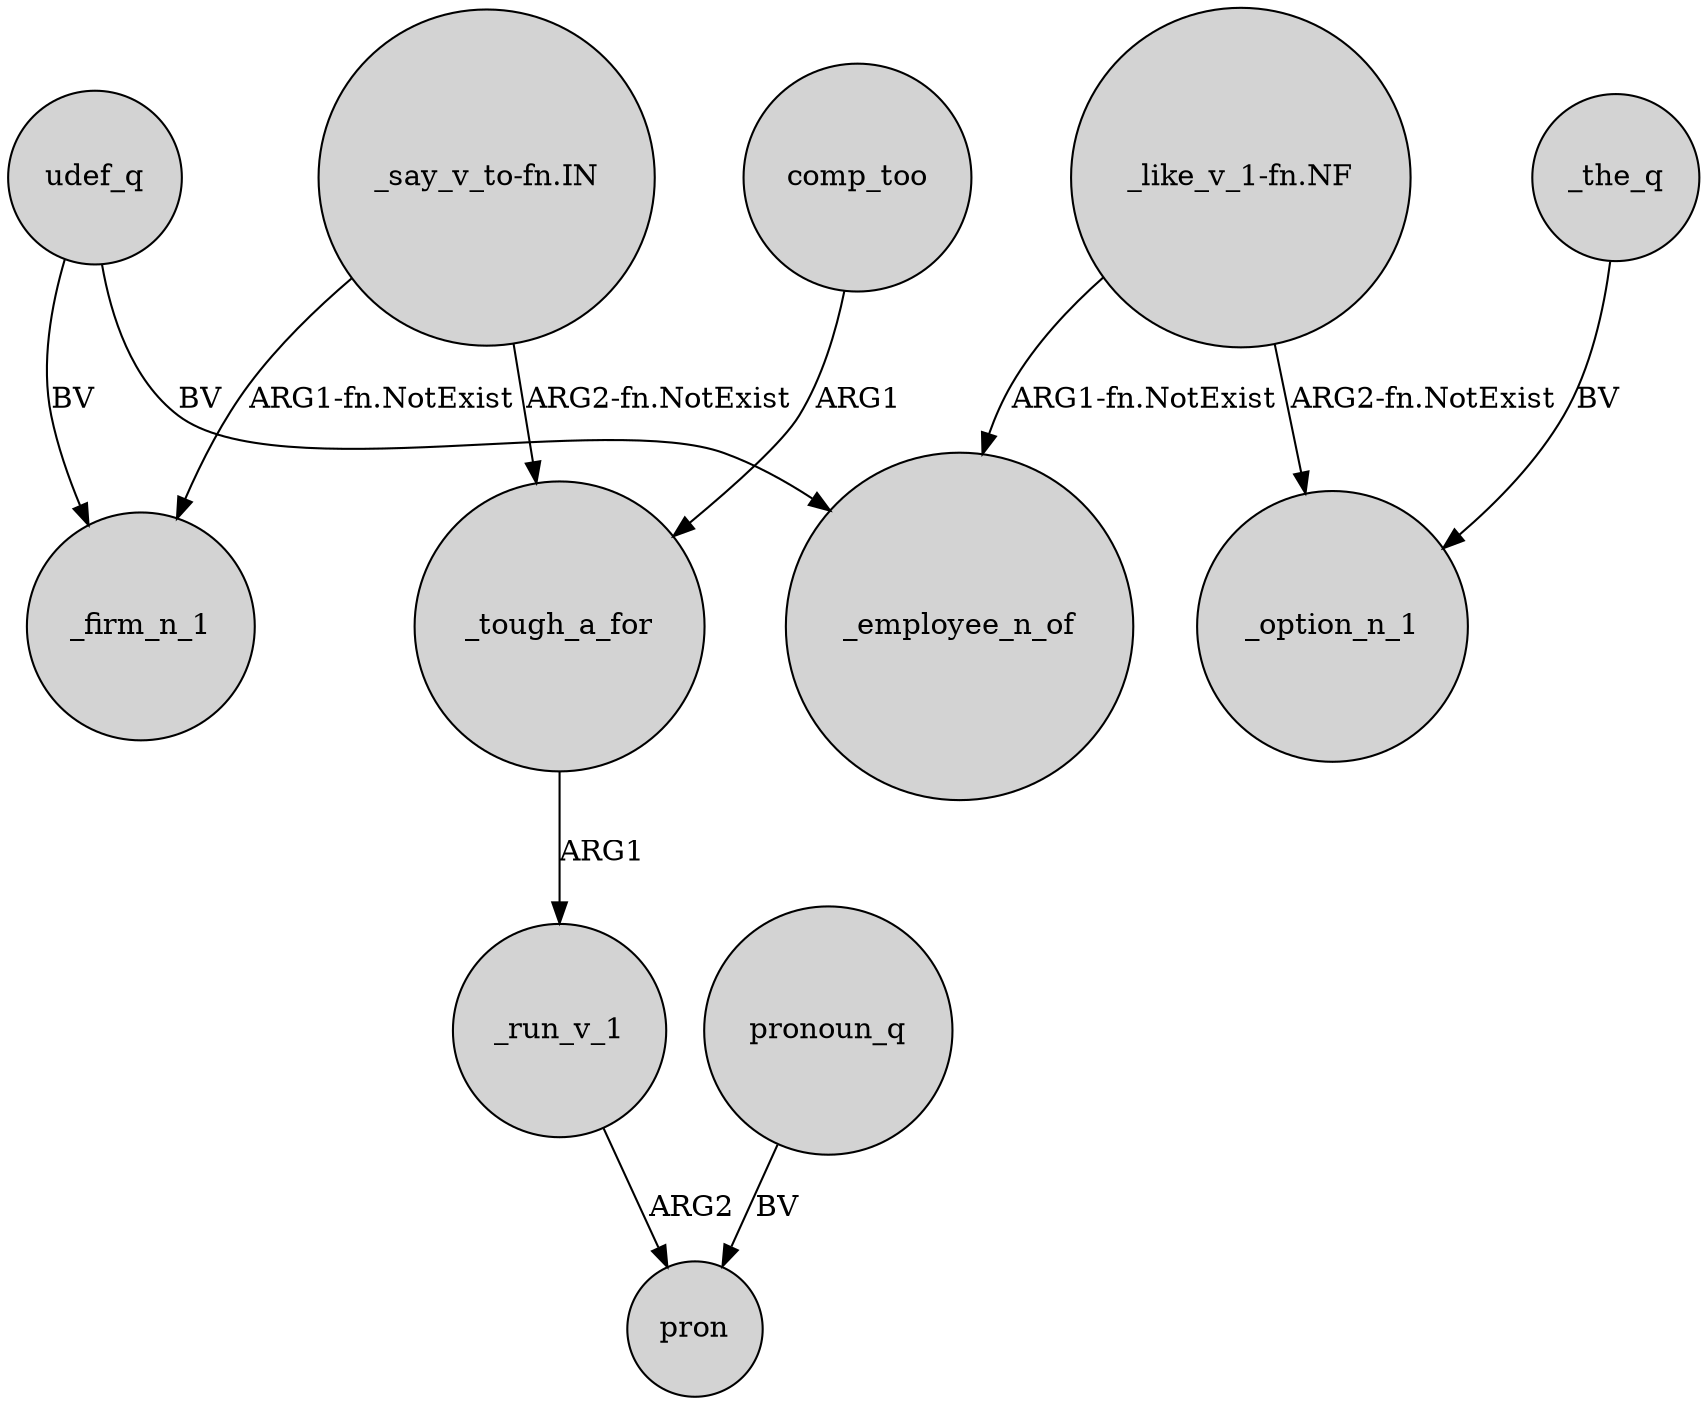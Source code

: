 digraph {
	node [shape=circle style=filled]
	udef_q -> _firm_n_1 [label=BV]
	"_like_v_1-fn.NF" -> _option_n_1 [label="ARG2-fn.NotExist"]
	"_say_v_to-fn.IN" -> _firm_n_1 [label="ARG1-fn.NotExist"]
	_run_v_1 -> pron [label=ARG2]
	udef_q -> _employee_n_of [label=BV]
	_the_q -> _option_n_1 [label=BV]
	_tough_a_for -> _run_v_1 [label=ARG1]
	comp_too -> _tough_a_for [label=ARG1]
	"_say_v_to-fn.IN" -> _tough_a_for [label="ARG2-fn.NotExist"]
	"_like_v_1-fn.NF" -> _employee_n_of [label="ARG1-fn.NotExist"]
	pronoun_q -> pron [label=BV]
}
